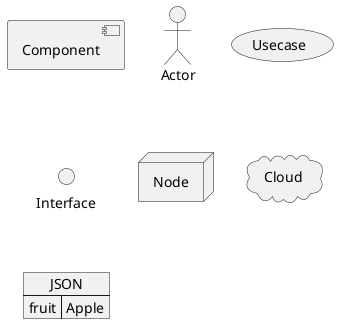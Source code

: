 @startuml

component Component
actor Actor
usecase Usecase
() Interface
node Node
cloud Cloud

json JSON {
    "fruit": "Apple"
}
@enduml